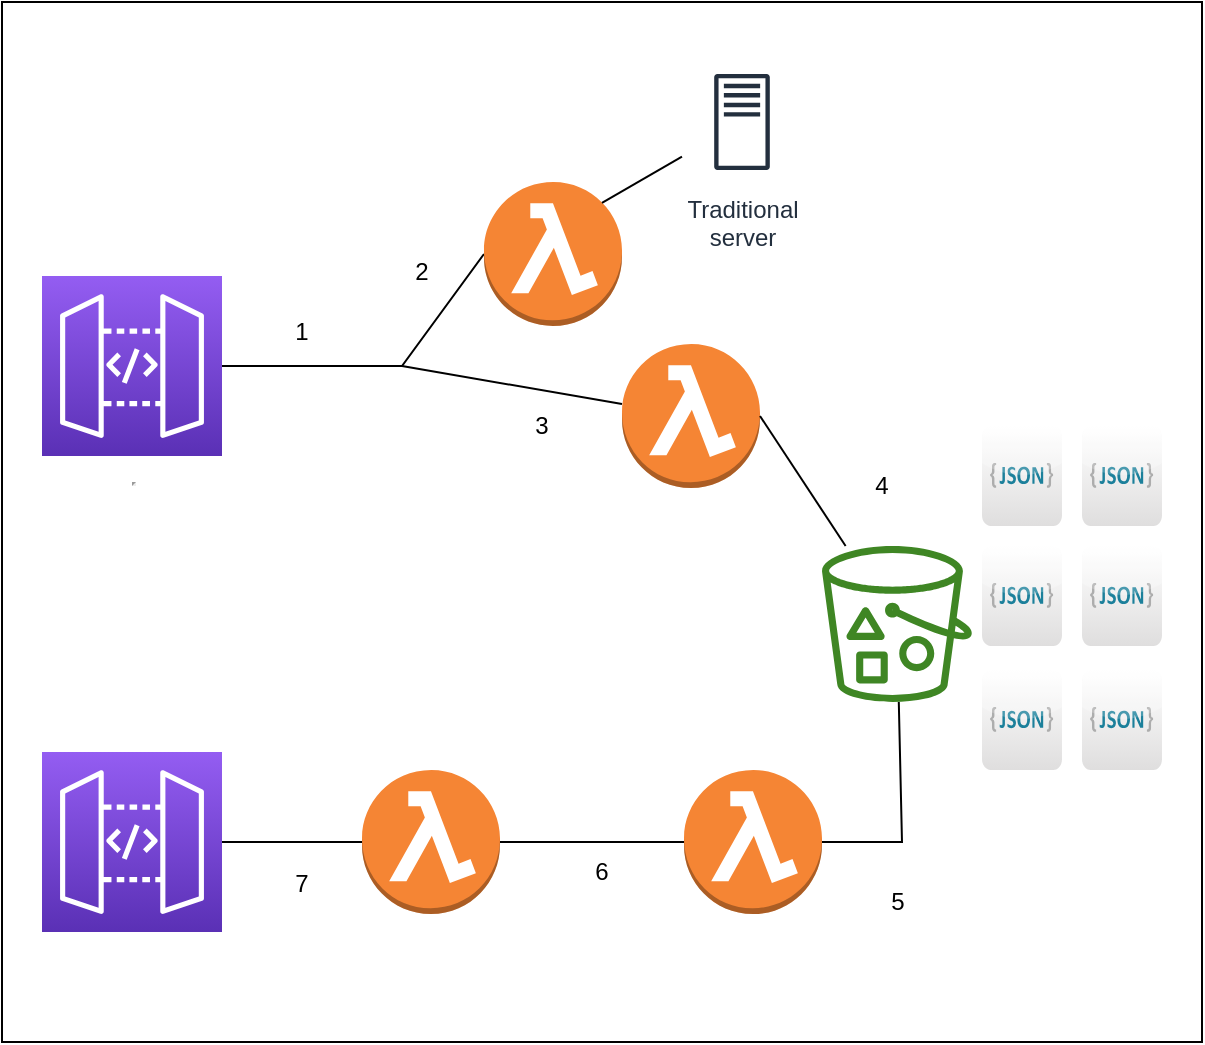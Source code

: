 <mxfile version="17.4.2" type="device"><diagram id="3cgAdnH8KQhlUOhQ8JQD" name="Pagina-1"><mxGraphModel dx="1018" dy="695" grid="1" gridSize="10" guides="1" tooltips="1" connect="1" arrows="1" fold="1" page="1" pageScale="1" pageWidth="827" pageHeight="1169" math="0" shadow="0"><root><mxCell id="0"/><mxCell id="1" parent="0"/><mxCell id="-lT2IYwHHuxkAUYRgsvW-17" value="" style="rounded=0;whiteSpace=wrap;html=1;" parent="1" vertex="1"><mxGeometry x="200" y="40" width="600" height="520" as="geometry"/></mxCell><mxCell id="kJO6L7QoxBKm9BNilJbV-1" value="" style="sketch=0;outlineConnect=0;fontColor=#232F3E;gradientColor=none;fillColor=#3F8624;strokeColor=none;dashed=0;verticalLabelPosition=bottom;verticalAlign=top;align=center;html=1;fontSize=12;fontStyle=0;aspect=fixed;pointerEvents=1;shape=mxgraph.aws4.bucket_with_objects;" parent="1" vertex="1"><mxGeometry x="610" y="312" width="75" height="78" as="geometry"/></mxCell><mxCell id="kJO6L7QoxBKm9BNilJbV-2" value="" style="outlineConnect=0;dashed=0;verticalLabelPosition=bottom;verticalAlign=top;align=center;html=1;shape=mxgraph.aws3.lambda_function;fillColor=#F58534;gradientColor=none;" parent="1" vertex="1"><mxGeometry x="510" y="211" width="69" height="72" as="geometry"/></mxCell><mxCell id="kJO6L7QoxBKm9BNilJbV-4" value="" style="outlineConnect=0;dashed=0;verticalLabelPosition=bottom;verticalAlign=top;align=center;html=1;shape=mxgraph.aws3.lambda_function;fillColor=#F58534;gradientColor=none;" parent="1" vertex="1"><mxGeometry x="380" y="424" width="69" height="72" as="geometry"/></mxCell><mxCell id="kJO6L7QoxBKm9BNilJbV-5" value="&lt;hr&gt;" style="sketch=0;points=[[0,0,0],[0.25,0,0],[0.5,0,0],[0.75,0,0],[1,0,0],[0,1,0],[0.25,1,0],[0.5,1,0],[0.75,1,0],[1,1,0],[0,0.25,0],[0,0.5,0],[0,0.75,0],[1,0.25,0],[1,0.5,0],[1,0.75,0]];outlineConnect=0;fontColor=#232F3E;gradientColor=#945DF2;gradientDirection=north;fillColor=#5A30B5;strokeColor=#ffffff;dashed=0;verticalLabelPosition=bottom;verticalAlign=top;align=center;html=1;fontSize=12;fontStyle=0;aspect=fixed;shape=mxgraph.aws4.resourceIcon;resIcon=mxgraph.aws4.api_gateway;" parent="1" vertex="1"><mxGeometry x="220" y="177" width="90" height="90" as="geometry"/></mxCell><mxCell id="kJO6L7QoxBKm9BNilJbV-6" value="" style="sketch=0;points=[[0,0,0],[0.25,0,0],[0.5,0,0],[0.75,0,0],[1,0,0],[0,1,0],[0.25,1,0],[0.5,1,0],[0.75,1,0],[1,1,0],[0,0.25,0],[0,0.5,0],[0,0.75,0],[1,0.25,0],[1,0.5,0],[1,0.75,0]];outlineConnect=0;fontColor=#232F3E;gradientColor=#945DF2;gradientDirection=north;fillColor=#5A30B5;strokeColor=#ffffff;dashed=0;verticalLabelPosition=bottom;verticalAlign=top;align=center;html=1;fontSize=12;fontStyle=0;aspect=fixed;shape=mxgraph.aws4.resourceIcon;resIcon=mxgraph.aws4.api_gateway;" parent="1" vertex="1"><mxGeometry x="220" y="415" width="90" height="90" as="geometry"/></mxCell><mxCell id="kJO6L7QoxBKm9BNilJbV-7" value="" style="endArrow=none;html=1;rounded=0;exitX=1;exitY=0.5;exitDx=0;exitDy=0;exitPerimeter=0;entryX=0;entryY=0.5;entryDx=0;entryDy=0;entryPerimeter=0;" parent="1" source="kJO6L7QoxBKm9BNilJbV-5" target="-lT2IYwHHuxkAUYRgsvW-1" edge="1"><mxGeometry width="50" height="50" relative="1" as="geometry"><mxPoint x="530" y="412" as="sourcePoint"/><mxPoint x="580" y="362" as="targetPoint"/><Array as="points"><mxPoint x="400" y="222"/></Array></mxGeometry></mxCell><mxCell id="kJO6L7QoxBKm9BNilJbV-8" value="" style="endArrow=none;html=1;rounded=0;exitX=1;exitY=0.5;exitDx=0;exitDy=0;exitPerimeter=0;" parent="1" source="kJO6L7QoxBKm9BNilJbV-6" target="kJO6L7QoxBKm9BNilJbV-4" edge="1"><mxGeometry width="50" height="50" relative="1" as="geometry"><mxPoint x="530" y="412" as="sourcePoint"/><mxPoint x="580" y="362" as="targetPoint"/></mxGeometry></mxCell><mxCell id="kJO6L7QoxBKm9BNilJbV-9" value="" style="endArrow=none;html=1;rounded=0;exitX=1;exitY=0.5;exitDx=0;exitDy=0;exitPerimeter=0;" parent="1" source="-lT2IYwHHuxkAUYRgsvW-2" target="kJO6L7QoxBKm9BNilJbV-1" edge="1"><mxGeometry width="50" height="50" relative="1" as="geometry"><mxPoint x="530" y="412" as="sourcePoint"/><mxPoint x="580" y="362" as="targetPoint"/><Array as="points"><mxPoint x="650" y="460"/></Array></mxGeometry></mxCell><mxCell id="kJO6L7QoxBKm9BNilJbV-10" value="" style="endArrow=none;html=1;rounded=0;entryX=1;entryY=0.5;entryDx=0;entryDy=0;entryPerimeter=0;" parent="1" source="kJO6L7QoxBKm9BNilJbV-1" target="kJO6L7QoxBKm9BNilJbV-2" edge="1"><mxGeometry width="50" height="50" relative="1" as="geometry"><mxPoint x="530" y="412" as="sourcePoint"/><mxPoint x="580" y="362" as="targetPoint"/></mxGeometry></mxCell><mxCell id="-lT2IYwHHuxkAUYRgsvW-1" value="" style="outlineConnect=0;dashed=0;verticalLabelPosition=bottom;verticalAlign=top;align=center;html=1;shape=mxgraph.aws3.lambda_function;fillColor=#F58534;gradientColor=none;" parent="1" vertex="1"><mxGeometry x="441" y="130" width="69" height="72" as="geometry"/></mxCell><mxCell id="-lT2IYwHHuxkAUYRgsvW-2" value="" style="outlineConnect=0;dashed=0;verticalLabelPosition=bottom;verticalAlign=top;align=center;html=1;shape=mxgraph.aws3.lambda_function;fillColor=#F58534;gradientColor=none;" parent="1" vertex="1"><mxGeometry x="541" y="424" width="69" height="72" as="geometry"/></mxCell><mxCell id="-lT2IYwHHuxkAUYRgsvW-3" value="" style="endArrow=none;html=1;rounded=0;exitX=0;exitY=0.5;exitDx=0;exitDy=0;exitPerimeter=0;" parent="1" source="-lT2IYwHHuxkAUYRgsvW-2" target="kJO6L7QoxBKm9BNilJbV-4" edge="1"><mxGeometry width="50" height="50" relative="1" as="geometry"><mxPoint x="530" y="412" as="sourcePoint"/><mxPoint x="580" y="362" as="targetPoint"/></mxGeometry></mxCell><mxCell id="-lT2IYwHHuxkAUYRgsvW-4" value="Traditional&#10;server" style="sketch=0;outlineConnect=0;fontColor=#232F3E;gradientColor=none;strokeColor=#232F3E;fillColor=#ffffff;dashed=0;verticalLabelPosition=bottom;verticalAlign=top;align=center;html=1;fontSize=12;fontStyle=0;aspect=fixed;shape=mxgraph.aws4.resourceIcon;resIcon=mxgraph.aws4.traditional_server;" parent="1" vertex="1"><mxGeometry x="540" y="70" width="60" height="60" as="geometry"/></mxCell><mxCell id="-lT2IYwHHuxkAUYRgsvW-5" value="" style="endArrow=none;html=1;rounded=0;exitX=0.855;exitY=0.145;exitDx=0;exitDy=0;exitPerimeter=0;" parent="1" source="-lT2IYwHHuxkAUYRgsvW-1" target="-lT2IYwHHuxkAUYRgsvW-4" edge="1"><mxGeometry width="50" height="50" relative="1" as="geometry"><mxPoint x="530" y="412" as="sourcePoint"/><mxPoint x="580" y="362" as="targetPoint"/></mxGeometry></mxCell><mxCell id="-lT2IYwHHuxkAUYRgsvW-6" value="" style="endArrow=none;html=1;rounded=0;" parent="1" target="kJO6L7QoxBKm9BNilJbV-2" edge="1"><mxGeometry width="50" height="50" relative="1" as="geometry"><mxPoint x="400" y="222" as="sourcePoint"/><mxPoint x="580" y="362" as="targetPoint"/></mxGeometry></mxCell><mxCell id="-lT2IYwHHuxkAUYRgsvW-7" value="" style="dashed=0;outlineConnect=0;html=1;align=center;labelPosition=center;verticalLabelPosition=bottom;verticalAlign=top;shape=mxgraph.webicons.json_2;gradientColor=#DFDEDE" parent="1" vertex="1"><mxGeometry x="690" y="252" width="40" height="50" as="geometry"/></mxCell><mxCell id="-lT2IYwHHuxkAUYRgsvW-12" value="" style="dashed=0;outlineConnect=0;html=1;align=center;labelPosition=center;verticalLabelPosition=bottom;verticalAlign=top;shape=mxgraph.webicons.json_2;gradientColor=#DFDEDE" parent="1" vertex="1"><mxGeometry x="690" y="312" width="40" height="50" as="geometry"/></mxCell><mxCell id="-lT2IYwHHuxkAUYRgsvW-13" value="" style="dashed=0;outlineConnect=0;html=1;align=center;labelPosition=center;verticalLabelPosition=bottom;verticalAlign=top;shape=mxgraph.webicons.json_2;gradientColor=#DFDEDE" parent="1" vertex="1"><mxGeometry x="740" y="252" width="40" height="50" as="geometry"/></mxCell><mxCell id="-lT2IYwHHuxkAUYRgsvW-14" value="" style="dashed=0;outlineConnect=0;html=1;align=center;labelPosition=center;verticalLabelPosition=bottom;verticalAlign=top;shape=mxgraph.webicons.json_2;gradientColor=#DFDEDE" parent="1" vertex="1"><mxGeometry x="740" y="374" width="40" height="50" as="geometry"/></mxCell><mxCell id="-lT2IYwHHuxkAUYRgsvW-15" value="" style="dashed=0;outlineConnect=0;html=1;align=center;labelPosition=center;verticalLabelPosition=bottom;verticalAlign=top;shape=mxgraph.webicons.json_2;gradientColor=#DFDEDE" parent="1" vertex="1"><mxGeometry x="690" y="374" width="40" height="50" as="geometry"/></mxCell><mxCell id="-lT2IYwHHuxkAUYRgsvW-16" value="" style="dashed=0;outlineConnect=0;html=1;align=center;labelPosition=center;verticalLabelPosition=bottom;verticalAlign=top;shape=mxgraph.webicons.json_2;gradientColor=#DFDEDE" parent="1" vertex="1"><mxGeometry x="740" y="312" width="40" height="50" as="geometry"/></mxCell><mxCell id="pYKy1PEnO4vmMlpn9qE8-5" value="7" style="text;html=1;strokeColor=none;fillColor=none;align=center;verticalAlign=middle;whiteSpace=wrap;rounded=0;" vertex="1" parent="1"><mxGeometry x="320" y="466" width="60" height="30" as="geometry"/></mxCell><mxCell id="pYKy1PEnO4vmMlpn9qE8-6" value="6" style="text;html=1;strokeColor=none;fillColor=none;align=center;verticalAlign=middle;whiteSpace=wrap;rounded=0;" vertex="1" parent="1"><mxGeometry x="470" y="460" width="60" height="30" as="geometry"/></mxCell><mxCell id="pYKy1PEnO4vmMlpn9qE8-7" value="5" style="text;html=1;strokeColor=none;fillColor=none;align=center;verticalAlign=middle;whiteSpace=wrap;rounded=0;" vertex="1" parent="1"><mxGeometry x="617.5" y="475" width="60" height="30" as="geometry"/></mxCell><mxCell id="pYKy1PEnO4vmMlpn9qE8-8" value="4" style="text;html=1;strokeColor=none;fillColor=none;align=center;verticalAlign=middle;whiteSpace=wrap;rounded=0;" vertex="1" parent="1"><mxGeometry x="610" y="267" width="60" height="30" as="geometry"/></mxCell><mxCell id="pYKy1PEnO4vmMlpn9qE8-9" value="3" style="text;html=1;strokeColor=none;fillColor=none;align=center;verticalAlign=middle;whiteSpace=wrap;rounded=0;" vertex="1" parent="1"><mxGeometry x="440" y="237" width="60" height="30" as="geometry"/></mxCell><mxCell id="pYKy1PEnO4vmMlpn9qE8-10" value="2" style="text;html=1;strokeColor=none;fillColor=none;align=center;verticalAlign=middle;whiteSpace=wrap;rounded=0;" vertex="1" parent="1"><mxGeometry x="380" y="160" width="60" height="30" as="geometry"/></mxCell><mxCell id="pYKy1PEnO4vmMlpn9qE8-11" value="1" style="text;html=1;strokeColor=none;fillColor=none;align=center;verticalAlign=middle;whiteSpace=wrap;rounded=0;" vertex="1" parent="1"><mxGeometry x="320" y="190" width="60" height="30" as="geometry"/></mxCell></root></mxGraphModel></diagram></mxfile>